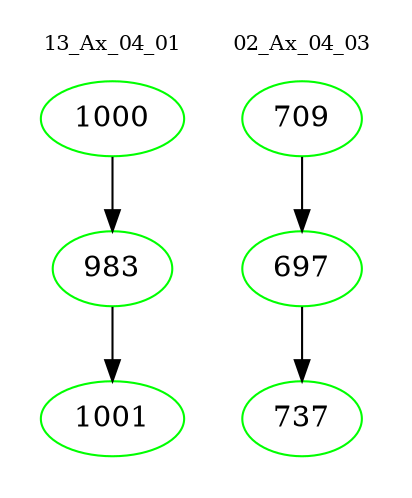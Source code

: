 digraph{
subgraph cluster_0 {
color = white
label = "13_Ax_04_01";
fontsize=10;
T0_1000 [label="1000", color="green"]
T0_1000 -> T0_983 [color="black"]
T0_983 [label="983", color="green"]
T0_983 -> T0_1001 [color="black"]
T0_1001 [label="1001", color="green"]
}
subgraph cluster_1 {
color = white
label = "02_Ax_04_03";
fontsize=10;
T1_709 [label="709", color="green"]
T1_709 -> T1_697 [color="black"]
T1_697 [label="697", color="green"]
T1_697 -> T1_737 [color="black"]
T1_737 [label="737", color="green"]
}
}
